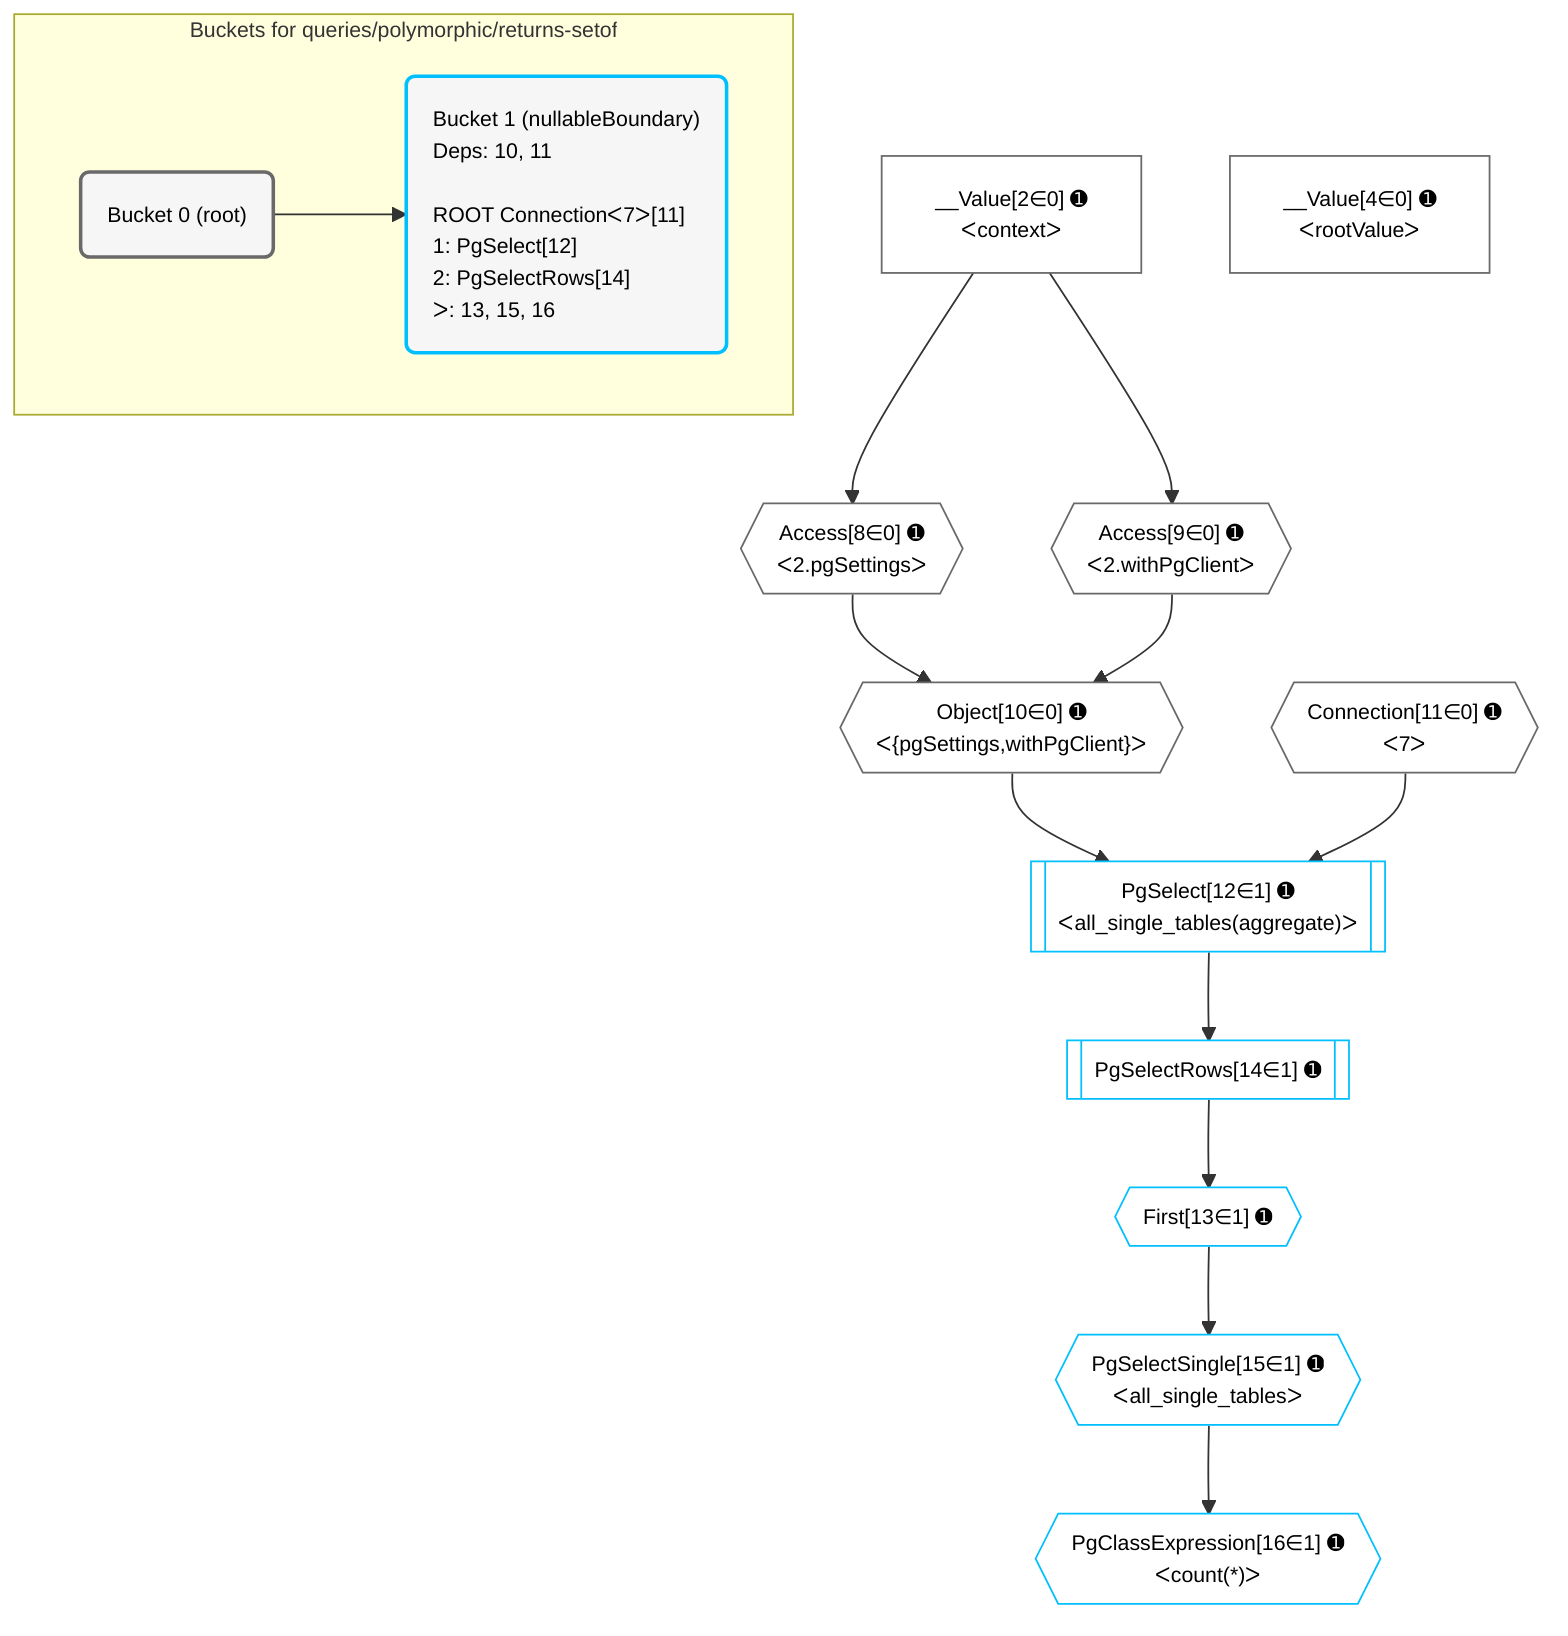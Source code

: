 %%{init: {'themeVariables': { 'fontSize': '12px'}}}%%
graph TD
    classDef path fill:#eee,stroke:#000,color:#000
    classDef plan fill:#fff,stroke-width:1px,color:#000
    classDef itemplan fill:#fff,stroke-width:2px,color:#000
    classDef unbatchedplan fill:#dff,stroke-width:1px,color:#000
    classDef sideeffectplan fill:#fcc,stroke-width:2px,color:#000
    classDef bucket fill:#f6f6f6,color:#000,stroke-width:2px,text-align:left


    %% plan dependencies
    Connection11{{"Connection[11∈0] ➊<br />ᐸ7ᐳ"}}:::plan
    Object10{{"Object[10∈0] ➊<br />ᐸ{pgSettings,withPgClient}ᐳ"}}:::plan
    Access8{{"Access[8∈0] ➊<br />ᐸ2.pgSettingsᐳ"}}:::plan
    Access9{{"Access[9∈0] ➊<br />ᐸ2.withPgClientᐳ"}}:::plan
    Access8 & Access9 --> Object10
    __Value2["__Value[2∈0] ➊<br />ᐸcontextᐳ"]:::plan
    __Value2 --> Access8
    __Value2 --> Access9
    __Value4["__Value[4∈0] ➊<br />ᐸrootValueᐳ"]:::plan
    PgSelect12[["PgSelect[12∈1] ➊<br />ᐸall_single_tables(aggregate)ᐳ"]]:::plan
    Object10 & Connection11 --> PgSelect12
    First13{{"First[13∈1] ➊"}}:::plan
    PgSelectRows14[["PgSelectRows[14∈1] ➊"]]:::plan
    PgSelectRows14 --> First13
    PgSelect12 --> PgSelectRows14
    PgSelectSingle15{{"PgSelectSingle[15∈1] ➊<br />ᐸall_single_tablesᐳ"}}:::plan
    First13 --> PgSelectSingle15
    PgClassExpression16{{"PgClassExpression[16∈1] ➊<br />ᐸcount(*)ᐳ"}}:::plan
    PgSelectSingle15 --> PgClassExpression16

    %% define steps

    subgraph "Buckets for queries/polymorphic/returns-setof"
    Bucket0("Bucket 0 (root)"):::bucket
    classDef bucket0 stroke:#696969
    class Bucket0,__Value2,__Value4,Access8,Access9,Object10,Connection11 bucket0
    Bucket1("Bucket 1 (nullableBoundary)<br />Deps: 10, 11<br /><br />ROOT Connectionᐸ7ᐳ[11]<br />1: PgSelect[12]<br />2: PgSelectRows[14]<br />ᐳ: 13, 15, 16"):::bucket
    classDef bucket1 stroke:#00bfff
    class Bucket1,PgSelect12,First13,PgSelectRows14,PgSelectSingle15,PgClassExpression16 bucket1
    Bucket0 --> Bucket1
    end